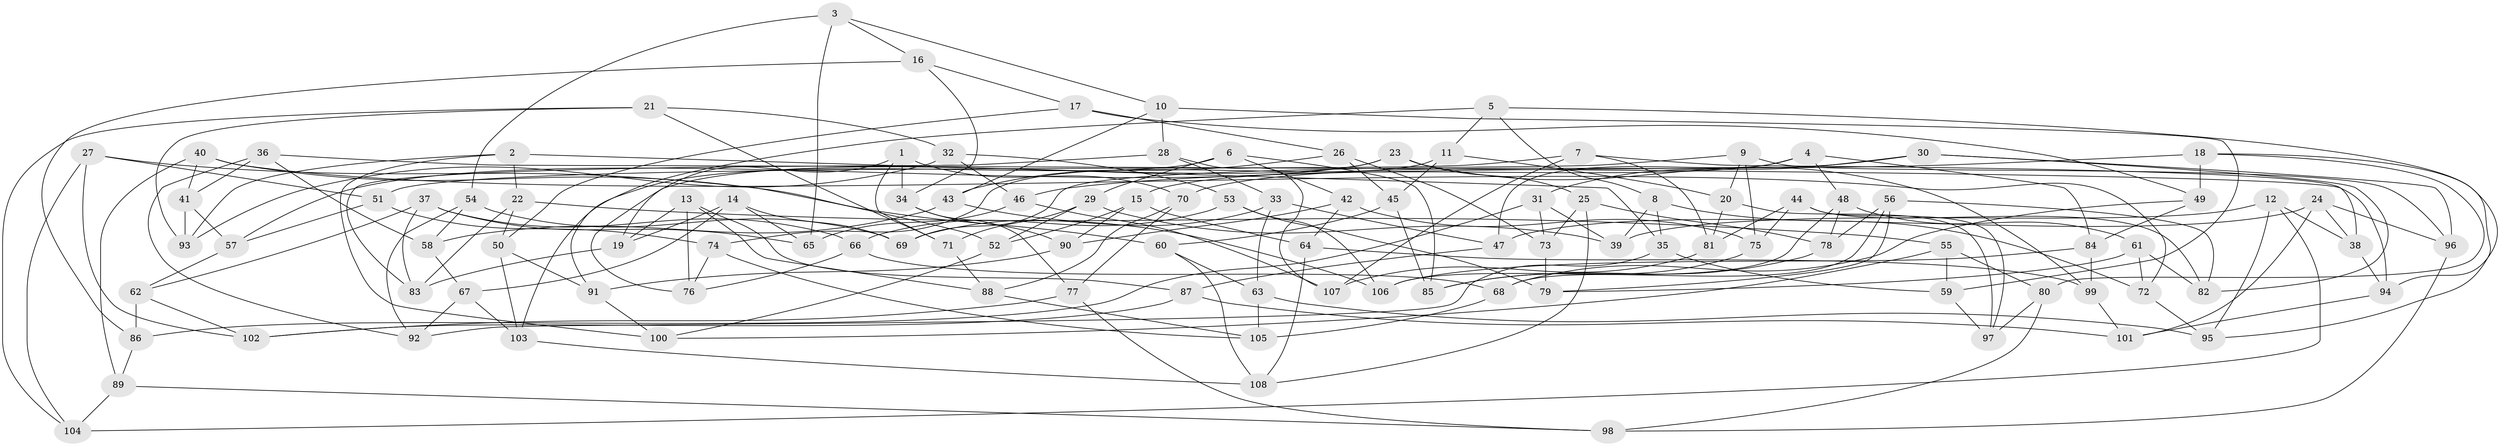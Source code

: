 // coarse degree distribution, {6: 0.29545454545454547, 8: 0.06818181818181818, 5: 0.2727272727272727, 4: 0.13636363636363635, 7: 0.20454545454545456, 9: 0.022727272727272728}
// Generated by graph-tools (version 1.1) at 2025/38/03/04/25 23:38:04]
// undirected, 108 vertices, 216 edges
graph export_dot {
  node [color=gray90,style=filled];
  1;
  2;
  3;
  4;
  5;
  6;
  7;
  8;
  9;
  10;
  11;
  12;
  13;
  14;
  15;
  16;
  17;
  18;
  19;
  20;
  21;
  22;
  23;
  24;
  25;
  26;
  27;
  28;
  29;
  30;
  31;
  32;
  33;
  34;
  35;
  36;
  37;
  38;
  39;
  40;
  41;
  42;
  43;
  44;
  45;
  46;
  47;
  48;
  49;
  50;
  51;
  52;
  53;
  54;
  55;
  56;
  57;
  58;
  59;
  60;
  61;
  62;
  63;
  64;
  65;
  66;
  67;
  68;
  69;
  70;
  71;
  72;
  73;
  74;
  75;
  76;
  77;
  78;
  79;
  80;
  81;
  82;
  83;
  84;
  85;
  86;
  87;
  88;
  89;
  90;
  91;
  92;
  93;
  94;
  95;
  96;
  97;
  98;
  99;
  100;
  101;
  102;
  103;
  104;
  105;
  106;
  107;
  108;
  1 -- 19;
  1 -- 71;
  1 -- 70;
  1 -- 34;
  2 -- 22;
  2 -- 93;
  2 -- 35;
  2 -- 100;
  3 -- 10;
  3 -- 54;
  3 -- 65;
  3 -- 16;
  4 -- 15;
  4 -- 84;
  4 -- 48;
  4 -- 47;
  5 -- 8;
  5 -- 11;
  5 -- 103;
  5 -- 94;
  6 -- 42;
  6 -- 85;
  6 -- 29;
  6 -- 91;
  7 -- 81;
  7 -- 107;
  7 -- 51;
  7 -- 38;
  8 -- 72;
  8 -- 39;
  8 -- 35;
  9 -- 96;
  9 -- 75;
  9 -- 69;
  9 -- 20;
  10 -- 43;
  10 -- 59;
  10 -- 28;
  11 -- 74;
  11 -- 45;
  11 -- 20;
  12 -- 95;
  12 -- 104;
  12 -- 38;
  12 -- 39;
  13 -- 19;
  13 -- 76;
  13 -- 88;
  13 -- 87;
  14 -- 67;
  14 -- 69;
  14 -- 65;
  14 -- 19;
  15 -- 52;
  15 -- 64;
  15 -- 90;
  16 -- 34;
  16 -- 17;
  16 -- 86;
  17 -- 49;
  17 -- 50;
  17 -- 26;
  18 -- 49;
  18 -- 46;
  18 -- 95;
  18 -- 80;
  19 -- 83;
  20 -- 97;
  20 -- 81;
  21 -- 71;
  21 -- 104;
  21 -- 32;
  21 -- 93;
  22 -- 50;
  22 -- 83;
  22 -- 55;
  23 -- 76;
  23 -- 99;
  23 -- 25;
  23 -- 57;
  24 -- 96;
  24 -- 101;
  24 -- 47;
  24 -- 38;
  25 -- 73;
  25 -- 108;
  25 -- 78;
  26 -- 73;
  26 -- 43;
  26 -- 45;
  27 -- 104;
  27 -- 51;
  27 -- 60;
  27 -- 102;
  28 -- 83;
  28 -- 107;
  28 -- 33;
  29 -- 52;
  29 -- 39;
  29 -- 71;
  30 -- 82;
  30 -- 31;
  30 -- 96;
  30 -- 70;
  31 -- 73;
  31 -- 86;
  31 -- 39;
  32 -- 46;
  32 -- 93;
  32 -- 53;
  33 -- 47;
  33 -- 63;
  33 -- 69;
  34 -- 77;
  34 -- 90;
  35 -- 92;
  35 -- 59;
  36 -- 94;
  36 -- 92;
  36 -- 58;
  36 -- 41;
  37 -- 62;
  37 -- 83;
  37 -- 66;
  37 -- 65;
  38 -- 94;
  40 -- 41;
  40 -- 89;
  40 -- 52;
  40 -- 72;
  41 -- 57;
  41 -- 93;
  42 -- 75;
  42 -- 90;
  42 -- 64;
  43 -- 58;
  43 -- 106;
  44 -- 97;
  44 -- 82;
  44 -- 81;
  44 -- 75;
  45 -- 60;
  45 -- 85;
  46 -- 107;
  46 -- 65;
  47 -- 87;
  48 -- 78;
  48 -- 106;
  48 -- 61;
  49 -- 84;
  49 -- 68;
  50 -- 103;
  50 -- 91;
  51 -- 57;
  51 -- 74;
  52 -- 100;
  53 -- 66;
  53 -- 106;
  53 -- 79;
  54 -- 58;
  54 -- 92;
  54 -- 69;
  55 -- 100;
  55 -- 80;
  55 -- 59;
  56 -- 68;
  56 -- 78;
  56 -- 79;
  56 -- 82;
  57 -- 62;
  58 -- 67;
  59 -- 97;
  60 -- 108;
  60 -- 63;
  61 -- 79;
  61 -- 82;
  61 -- 72;
  62 -- 102;
  62 -- 86;
  63 -- 95;
  63 -- 105;
  64 -- 99;
  64 -- 108;
  66 -- 68;
  66 -- 76;
  67 -- 103;
  67 -- 92;
  68 -- 105;
  70 -- 77;
  70 -- 88;
  71 -- 88;
  72 -- 95;
  73 -- 79;
  74 -- 105;
  74 -- 76;
  75 -- 85;
  77 -- 98;
  77 -- 102;
  78 -- 85;
  80 -- 98;
  80 -- 97;
  81 -- 107;
  84 -- 106;
  84 -- 99;
  86 -- 89;
  87 -- 101;
  87 -- 102;
  88 -- 105;
  89 -- 98;
  89 -- 104;
  90 -- 91;
  91 -- 100;
  94 -- 101;
  96 -- 98;
  99 -- 101;
  103 -- 108;
}

